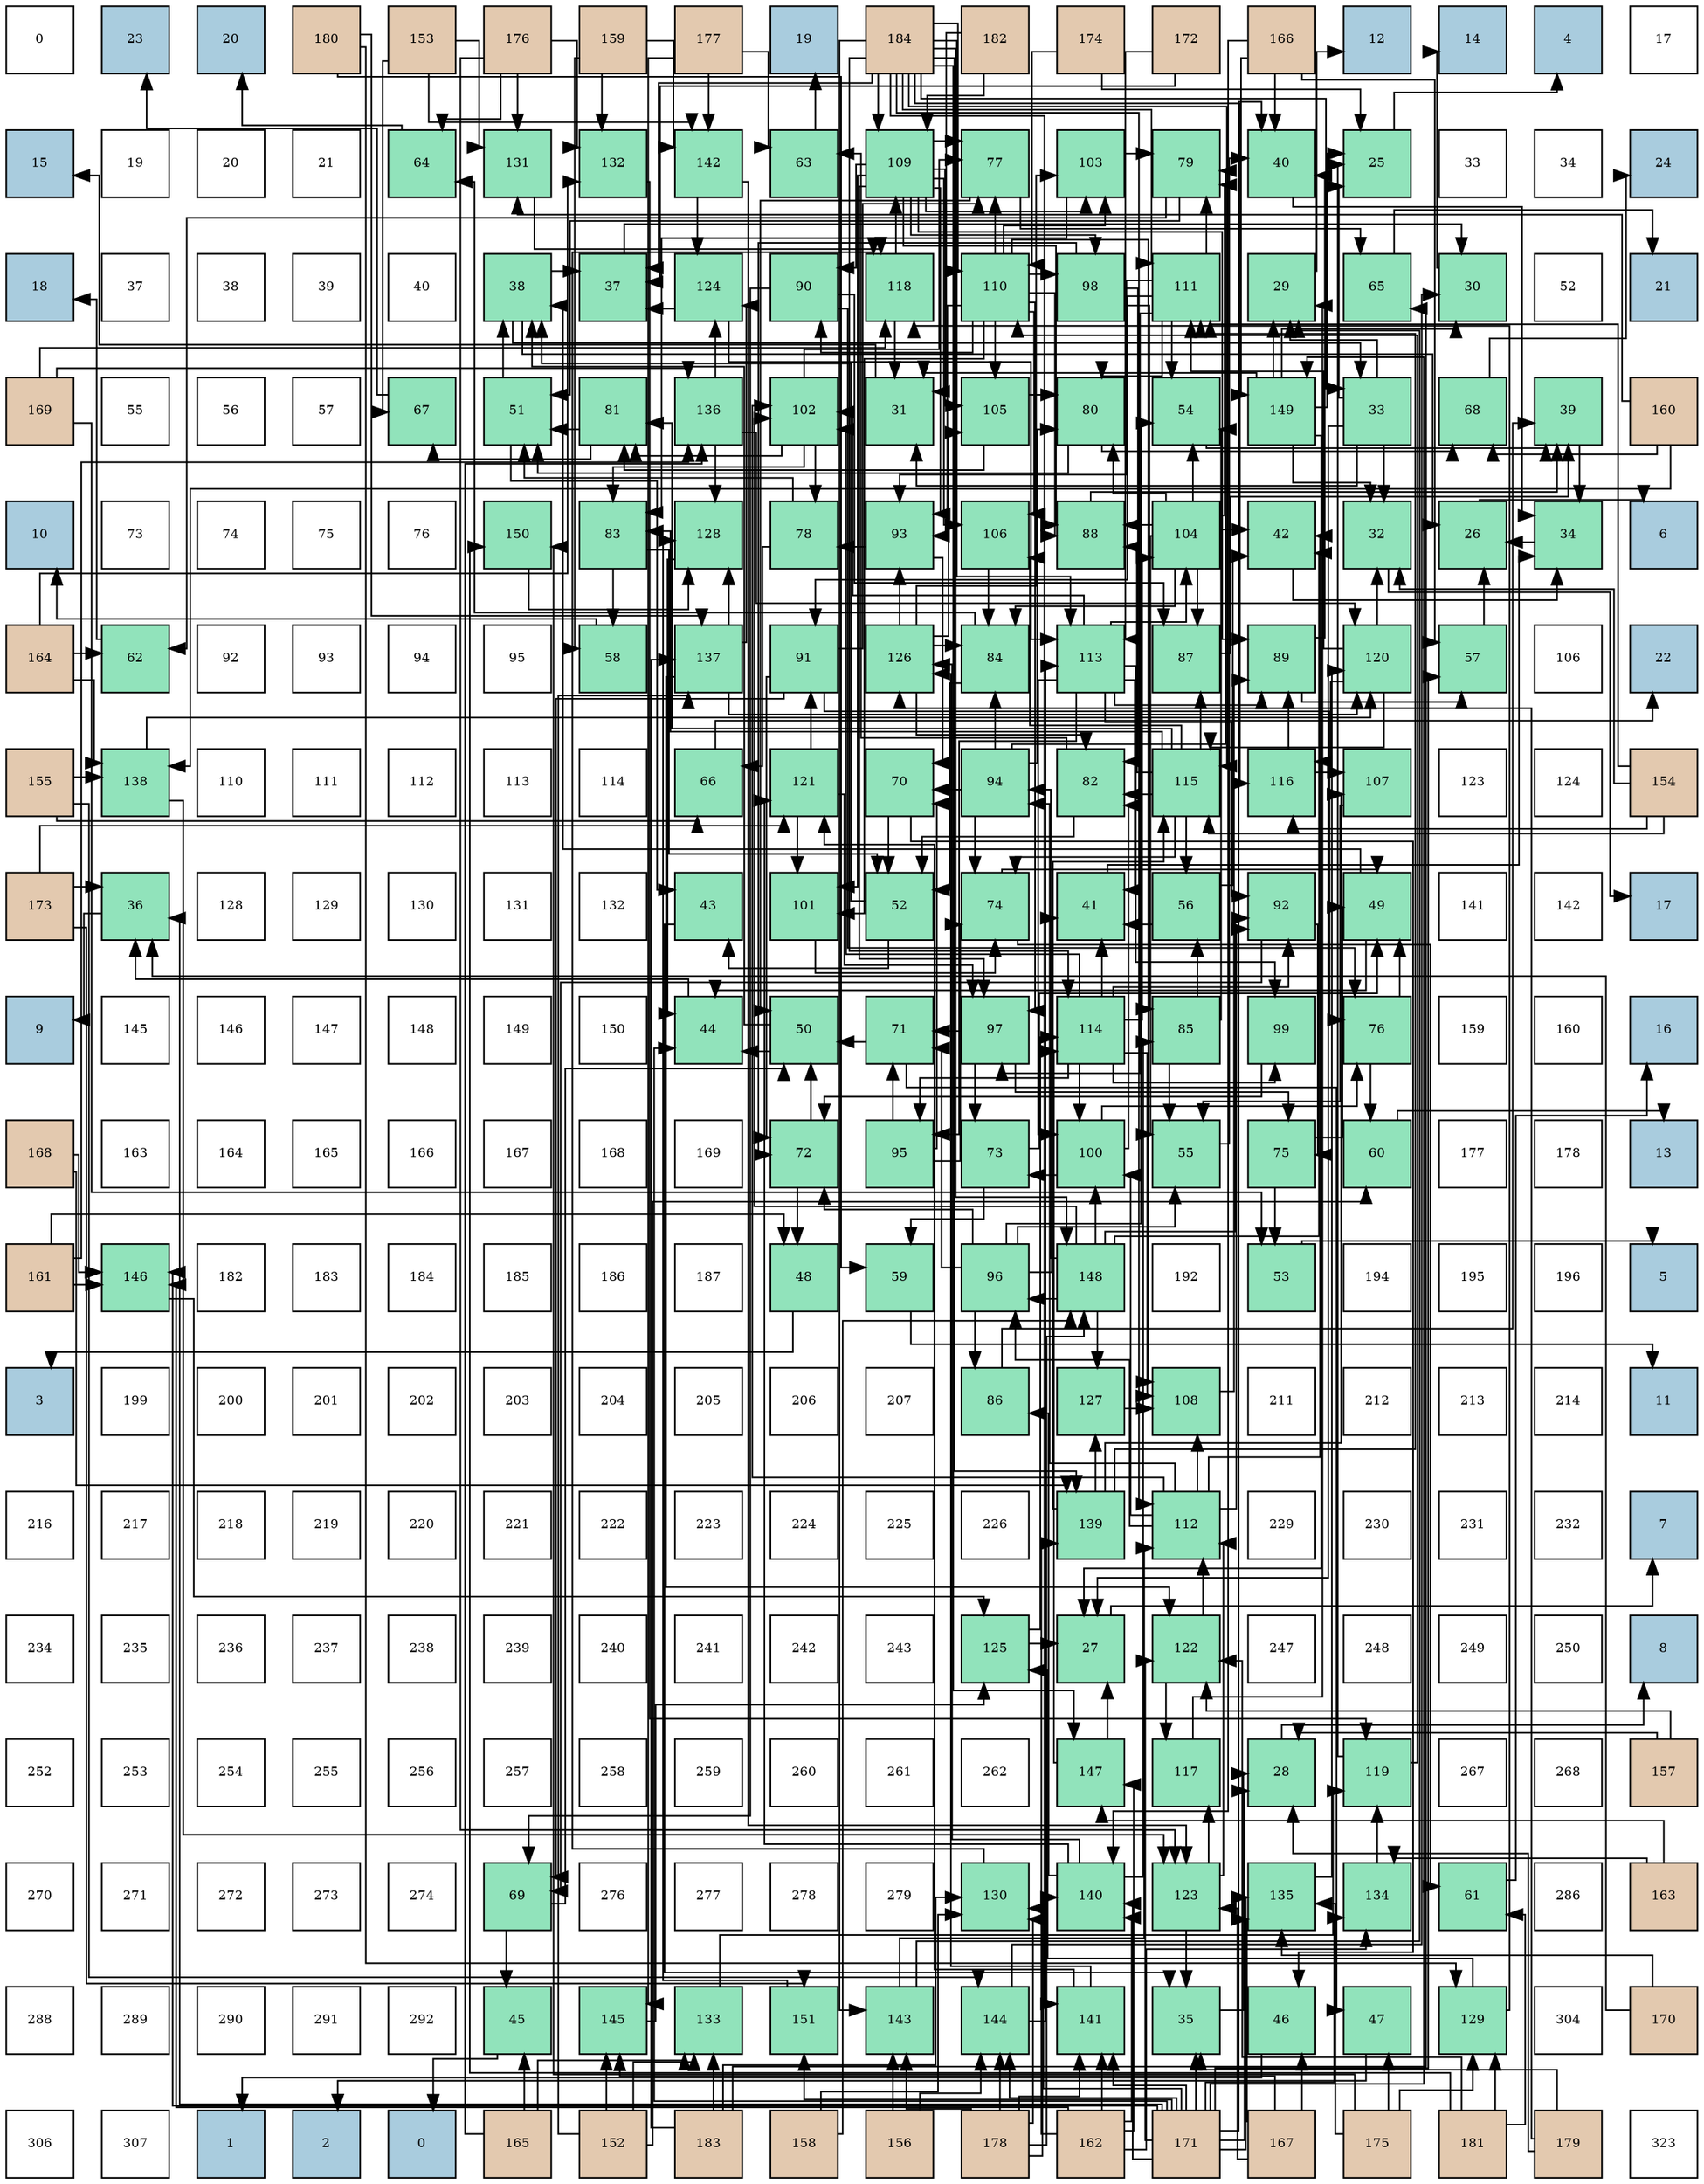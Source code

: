 digraph layout{
 rankdir=TB;
 splines=ortho;
 node [style=filled shape=square fixedsize=true width=0.6];
0[label="0", fontsize=8, fillcolor="#ffffff"];
1[label="23", fontsize=8, fillcolor="#a9ccde"];
2[label="20", fontsize=8, fillcolor="#a9ccde"];
3[label="180", fontsize=8, fillcolor="#e3c9af"];
4[label="153", fontsize=8, fillcolor="#e3c9af"];
5[label="176", fontsize=8, fillcolor="#e3c9af"];
6[label="159", fontsize=8, fillcolor="#e3c9af"];
7[label="177", fontsize=8, fillcolor="#e3c9af"];
8[label="19", fontsize=8, fillcolor="#a9ccde"];
9[label="184", fontsize=8, fillcolor="#e3c9af"];
10[label="182", fontsize=8, fillcolor="#e3c9af"];
11[label="174", fontsize=8, fillcolor="#e3c9af"];
12[label="172", fontsize=8, fillcolor="#e3c9af"];
13[label="166", fontsize=8, fillcolor="#e3c9af"];
14[label="12", fontsize=8, fillcolor="#a9ccde"];
15[label="14", fontsize=8, fillcolor="#a9ccde"];
16[label="4", fontsize=8, fillcolor="#a9ccde"];
17[label="17", fontsize=8, fillcolor="#ffffff"];
18[label="15", fontsize=8, fillcolor="#a9ccde"];
19[label="19", fontsize=8, fillcolor="#ffffff"];
20[label="20", fontsize=8, fillcolor="#ffffff"];
21[label="21", fontsize=8, fillcolor="#ffffff"];
22[label="64", fontsize=8, fillcolor="#91e3bb"];
23[label="131", fontsize=8, fillcolor="#91e3bb"];
24[label="132", fontsize=8, fillcolor="#91e3bb"];
25[label="142", fontsize=8, fillcolor="#91e3bb"];
26[label="63", fontsize=8, fillcolor="#91e3bb"];
27[label="109", fontsize=8, fillcolor="#91e3bb"];
28[label="77", fontsize=8, fillcolor="#91e3bb"];
29[label="103", fontsize=8, fillcolor="#91e3bb"];
30[label="79", fontsize=8, fillcolor="#91e3bb"];
31[label="40", fontsize=8, fillcolor="#91e3bb"];
32[label="25", fontsize=8, fillcolor="#91e3bb"];
33[label="33", fontsize=8, fillcolor="#ffffff"];
34[label="34", fontsize=8, fillcolor="#ffffff"];
35[label="24", fontsize=8, fillcolor="#a9ccde"];
36[label="18", fontsize=8, fillcolor="#a9ccde"];
37[label="37", fontsize=8, fillcolor="#ffffff"];
38[label="38", fontsize=8, fillcolor="#ffffff"];
39[label="39", fontsize=8, fillcolor="#ffffff"];
40[label="40", fontsize=8, fillcolor="#ffffff"];
41[label="38", fontsize=8, fillcolor="#91e3bb"];
42[label="37", fontsize=8, fillcolor="#91e3bb"];
43[label="124", fontsize=8, fillcolor="#91e3bb"];
44[label="90", fontsize=8, fillcolor="#91e3bb"];
45[label="118", fontsize=8, fillcolor="#91e3bb"];
46[label="110", fontsize=8, fillcolor="#91e3bb"];
47[label="98", fontsize=8, fillcolor="#91e3bb"];
48[label="111", fontsize=8, fillcolor="#91e3bb"];
49[label="29", fontsize=8, fillcolor="#91e3bb"];
50[label="65", fontsize=8, fillcolor="#91e3bb"];
51[label="30", fontsize=8, fillcolor="#91e3bb"];
52[label="52", fontsize=8, fillcolor="#ffffff"];
53[label="21", fontsize=8, fillcolor="#a9ccde"];
54[label="169", fontsize=8, fillcolor="#e3c9af"];
55[label="55", fontsize=8, fillcolor="#ffffff"];
56[label="56", fontsize=8, fillcolor="#ffffff"];
57[label="57", fontsize=8, fillcolor="#ffffff"];
58[label="67", fontsize=8, fillcolor="#91e3bb"];
59[label="51", fontsize=8, fillcolor="#91e3bb"];
60[label="81", fontsize=8, fillcolor="#91e3bb"];
61[label="136", fontsize=8, fillcolor="#91e3bb"];
62[label="102", fontsize=8, fillcolor="#91e3bb"];
63[label="31", fontsize=8, fillcolor="#91e3bb"];
64[label="105", fontsize=8, fillcolor="#91e3bb"];
65[label="80", fontsize=8, fillcolor="#91e3bb"];
66[label="54", fontsize=8, fillcolor="#91e3bb"];
67[label="149", fontsize=8, fillcolor="#91e3bb"];
68[label="33", fontsize=8, fillcolor="#91e3bb"];
69[label="68", fontsize=8, fillcolor="#91e3bb"];
70[label="39", fontsize=8, fillcolor="#91e3bb"];
71[label="160", fontsize=8, fillcolor="#e3c9af"];
72[label="10", fontsize=8, fillcolor="#a9ccde"];
73[label="73", fontsize=8, fillcolor="#ffffff"];
74[label="74", fontsize=8, fillcolor="#ffffff"];
75[label="75", fontsize=8, fillcolor="#ffffff"];
76[label="76", fontsize=8, fillcolor="#ffffff"];
77[label="150", fontsize=8, fillcolor="#91e3bb"];
78[label="83", fontsize=8, fillcolor="#91e3bb"];
79[label="128", fontsize=8, fillcolor="#91e3bb"];
80[label="78", fontsize=8, fillcolor="#91e3bb"];
81[label="93", fontsize=8, fillcolor="#91e3bb"];
82[label="106", fontsize=8, fillcolor="#91e3bb"];
83[label="88", fontsize=8, fillcolor="#91e3bb"];
84[label="104", fontsize=8, fillcolor="#91e3bb"];
85[label="42", fontsize=8, fillcolor="#91e3bb"];
86[label="32", fontsize=8, fillcolor="#91e3bb"];
87[label="26", fontsize=8, fillcolor="#91e3bb"];
88[label="34", fontsize=8, fillcolor="#91e3bb"];
89[label="6", fontsize=8, fillcolor="#a9ccde"];
90[label="164", fontsize=8, fillcolor="#e3c9af"];
91[label="62", fontsize=8, fillcolor="#91e3bb"];
92[label="92", fontsize=8, fillcolor="#ffffff"];
93[label="93", fontsize=8, fillcolor="#ffffff"];
94[label="94", fontsize=8, fillcolor="#ffffff"];
95[label="95", fontsize=8, fillcolor="#ffffff"];
96[label="58", fontsize=8, fillcolor="#91e3bb"];
97[label="137", fontsize=8, fillcolor="#91e3bb"];
98[label="91", fontsize=8, fillcolor="#91e3bb"];
99[label="126", fontsize=8, fillcolor="#91e3bb"];
100[label="84", fontsize=8, fillcolor="#91e3bb"];
101[label="113", fontsize=8, fillcolor="#91e3bb"];
102[label="87", fontsize=8, fillcolor="#91e3bb"];
103[label="89", fontsize=8, fillcolor="#91e3bb"];
104[label="120", fontsize=8, fillcolor="#91e3bb"];
105[label="57", fontsize=8, fillcolor="#91e3bb"];
106[label="106", fontsize=8, fillcolor="#ffffff"];
107[label="22", fontsize=8, fillcolor="#a9ccde"];
108[label="155", fontsize=8, fillcolor="#e3c9af"];
109[label="138", fontsize=8, fillcolor="#91e3bb"];
110[label="110", fontsize=8, fillcolor="#ffffff"];
111[label="111", fontsize=8, fillcolor="#ffffff"];
112[label="112", fontsize=8, fillcolor="#ffffff"];
113[label="113", fontsize=8, fillcolor="#ffffff"];
114[label="114", fontsize=8, fillcolor="#ffffff"];
115[label="66", fontsize=8, fillcolor="#91e3bb"];
116[label="121", fontsize=8, fillcolor="#91e3bb"];
117[label="70", fontsize=8, fillcolor="#91e3bb"];
118[label="94", fontsize=8, fillcolor="#91e3bb"];
119[label="82", fontsize=8, fillcolor="#91e3bb"];
120[label="115", fontsize=8, fillcolor="#91e3bb"];
121[label="116", fontsize=8, fillcolor="#91e3bb"];
122[label="107", fontsize=8, fillcolor="#91e3bb"];
123[label="123", fontsize=8, fillcolor="#ffffff"];
124[label="124", fontsize=8, fillcolor="#ffffff"];
125[label="154", fontsize=8, fillcolor="#e3c9af"];
126[label="173", fontsize=8, fillcolor="#e3c9af"];
127[label="36", fontsize=8, fillcolor="#91e3bb"];
128[label="128", fontsize=8, fillcolor="#ffffff"];
129[label="129", fontsize=8, fillcolor="#ffffff"];
130[label="130", fontsize=8, fillcolor="#ffffff"];
131[label="131", fontsize=8, fillcolor="#ffffff"];
132[label="132", fontsize=8, fillcolor="#ffffff"];
133[label="43", fontsize=8, fillcolor="#91e3bb"];
134[label="101", fontsize=8, fillcolor="#91e3bb"];
135[label="52", fontsize=8, fillcolor="#91e3bb"];
136[label="74", fontsize=8, fillcolor="#91e3bb"];
137[label="41", fontsize=8, fillcolor="#91e3bb"];
138[label="56", fontsize=8, fillcolor="#91e3bb"];
139[label="92", fontsize=8, fillcolor="#91e3bb"];
140[label="49", fontsize=8, fillcolor="#91e3bb"];
141[label="141", fontsize=8, fillcolor="#ffffff"];
142[label="142", fontsize=8, fillcolor="#ffffff"];
143[label="17", fontsize=8, fillcolor="#a9ccde"];
144[label="9", fontsize=8, fillcolor="#a9ccde"];
145[label="145", fontsize=8, fillcolor="#ffffff"];
146[label="146", fontsize=8, fillcolor="#ffffff"];
147[label="147", fontsize=8, fillcolor="#ffffff"];
148[label="148", fontsize=8, fillcolor="#ffffff"];
149[label="149", fontsize=8, fillcolor="#ffffff"];
150[label="150", fontsize=8, fillcolor="#ffffff"];
151[label="44", fontsize=8, fillcolor="#91e3bb"];
152[label="50", fontsize=8, fillcolor="#91e3bb"];
153[label="71", fontsize=8, fillcolor="#91e3bb"];
154[label="97", fontsize=8, fillcolor="#91e3bb"];
155[label="114", fontsize=8, fillcolor="#91e3bb"];
156[label="85", fontsize=8, fillcolor="#91e3bb"];
157[label="99", fontsize=8, fillcolor="#91e3bb"];
158[label="76", fontsize=8, fillcolor="#91e3bb"];
159[label="159", fontsize=8, fillcolor="#ffffff"];
160[label="160", fontsize=8, fillcolor="#ffffff"];
161[label="16", fontsize=8, fillcolor="#a9ccde"];
162[label="168", fontsize=8, fillcolor="#e3c9af"];
163[label="163", fontsize=8, fillcolor="#ffffff"];
164[label="164", fontsize=8, fillcolor="#ffffff"];
165[label="165", fontsize=8, fillcolor="#ffffff"];
166[label="166", fontsize=8, fillcolor="#ffffff"];
167[label="167", fontsize=8, fillcolor="#ffffff"];
168[label="168", fontsize=8, fillcolor="#ffffff"];
169[label="169", fontsize=8, fillcolor="#ffffff"];
170[label="72", fontsize=8, fillcolor="#91e3bb"];
171[label="95", fontsize=8, fillcolor="#91e3bb"];
172[label="73", fontsize=8, fillcolor="#91e3bb"];
173[label="100", fontsize=8, fillcolor="#91e3bb"];
174[label="55", fontsize=8, fillcolor="#91e3bb"];
175[label="75", fontsize=8, fillcolor="#91e3bb"];
176[label="60", fontsize=8, fillcolor="#91e3bb"];
177[label="177", fontsize=8, fillcolor="#ffffff"];
178[label="178", fontsize=8, fillcolor="#ffffff"];
179[label="13", fontsize=8, fillcolor="#a9ccde"];
180[label="161", fontsize=8, fillcolor="#e3c9af"];
181[label="146", fontsize=8, fillcolor="#91e3bb"];
182[label="182", fontsize=8, fillcolor="#ffffff"];
183[label="183", fontsize=8, fillcolor="#ffffff"];
184[label="184", fontsize=8, fillcolor="#ffffff"];
185[label="185", fontsize=8, fillcolor="#ffffff"];
186[label="186", fontsize=8, fillcolor="#ffffff"];
187[label="187", fontsize=8, fillcolor="#ffffff"];
188[label="48", fontsize=8, fillcolor="#91e3bb"];
189[label="59", fontsize=8, fillcolor="#91e3bb"];
190[label="96", fontsize=8, fillcolor="#91e3bb"];
191[label="148", fontsize=8, fillcolor="#91e3bb"];
192[label="192", fontsize=8, fillcolor="#ffffff"];
193[label="53", fontsize=8, fillcolor="#91e3bb"];
194[label="194", fontsize=8, fillcolor="#ffffff"];
195[label="195", fontsize=8, fillcolor="#ffffff"];
196[label="196", fontsize=8, fillcolor="#ffffff"];
197[label="5", fontsize=8, fillcolor="#a9ccde"];
198[label="3", fontsize=8, fillcolor="#a9ccde"];
199[label="199", fontsize=8, fillcolor="#ffffff"];
200[label="200", fontsize=8, fillcolor="#ffffff"];
201[label="201", fontsize=8, fillcolor="#ffffff"];
202[label="202", fontsize=8, fillcolor="#ffffff"];
203[label="203", fontsize=8, fillcolor="#ffffff"];
204[label="204", fontsize=8, fillcolor="#ffffff"];
205[label="205", fontsize=8, fillcolor="#ffffff"];
206[label="206", fontsize=8, fillcolor="#ffffff"];
207[label="207", fontsize=8, fillcolor="#ffffff"];
208[label="86", fontsize=8, fillcolor="#91e3bb"];
209[label="127", fontsize=8, fillcolor="#91e3bb"];
210[label="108", fontsize=8, fillcolor="#91e3bb"];
211[label="211", fontsize=8, fillcolor="#ffffff"];
212[label="212", fontsize=8, fillcolor="#ffffff"];
213[label="213", fontsize=8, fillcolor="#ffffff"];
214[label="214", fontsize=8, fillcolor="#ffffff"];
215[label="11", fontsize=8, fillcolor="#a9ccde"];
216[label="216", fontsize=8, fillcolor="#ffffff"];
217[label="217", fontsize=8, fillcolor="#ffffff"];
218[label="218", fontsize=8, fillcolor="#ffffff"];
219[label="219", fontsize=8, fillcolor="#ffffff"];
220[label="220", fontsize=8, fillcolor="#ffffff"];
221[label="221", fontsize=8, fillcolor="#ffffff"];
222[label="222", fontsize=8, fillcolor="#ffffff"];
223[label="223", fontsize=8, fillcolor="#ffffff"];
224[label="224", fontsize=8, fillcolor="#ffffff"];
225[label="225", fontsize=8, fillcolor="#ffffff"];
226[label="226", fontsize=8, fillcolor="#ffffff"];
227[label="139", fontsize=8, fillcolor="#91e3bb"];
228[label="112", fontsize=8, fillcolor="#91e3bb"];
229[label="229", fontsize=8, fillcolor="#ffffff"];
230[label="230", fontsize=8, fillcolor="#ffffff"];
231[label="231", fontsize=8, fillcolor="#ffffff"];
232[label="232", fontsize=8, fillcolor="#ffffff"];
233[label="7", fontsize=8, fillcolor="#a9ccde"];
234[label="234", fontsize=8, fillcolor="#ffffff"];
235[label="235", fontsize=8, fillcolor="#ffffff"];
236[label="236", fontsize=8, fillcolor="#ffffff"];
237[label="237", fontsize=8, fillcolor="#ffffff"];
238[label="238", fontsize=8, fillcolor="#ffffff"];
239[label="239", fontsize=8, fillcolor="#ffffff"];
240[label="240", fontsize=8, fillcolor="#ffffff"];
241[label="241", fontsize=8, fillcolor="#ffffff"];
242[label="242", fontsize=8, fillcolor="#ffffff"];
243[label="243", fontsize=8, fillcolor="#ffffff"];
244[label="125", fontsize=8, fillcolor="#91e3bb"];
245[label="27", fontsize=8, fillcolor="#91e3bb"];
246[label="122", fontsize=8, fillcolor="#91e3bb"];
247[label="247", fontsize=8, fillcolor="#ffffff"];
248[label="248", fontsize=8, fillcolor="#ffffff"];
249[label="249", fontsize=8, fillcolor="#ffffff"];
250[label="250", fontsize=8, fillcolor="#ffffff"];
251[label="8", fontsize=8, fillcolor="#a9ccde"];
252[label="252", fontsize=8, fillcolor="#ffffff"];
253[label="253", fontsize=8, fillcolor="#ffffff"];
254[label="254", fontsize=8, fillcolor="#ffffff"];
255[label="255", fontsize=8, fillcolor="#ffffff"];
256[label="256", fontsize=8, fillcolor="#ffffff"];
257[label="257", fontsize=8, fillcolor="#ffffff"];
258[label="258", fontsize=8, fillcolor="#ffffff"];
259[label="259", fontsize=8, fillcolor="#ffffff"];
260[label="260", fontsize=8, fillcolor="#ffffff"];
261[label="261", fontsize=8, fillcolor="#ffffff"];
262[label="262", fontsize=8, fillcolor="#ffffff"];
263[label="147", fontsize=8, fillcolor="#91e3bb"];
264[label="117", fontsize=8, fillcolor="#91e3bb"];
265[label="28", fontsize=8, fillcolor="#91e3bb"];
266[label="119", fontsize=8, fillcolor="#91e3bb"];
267[label="267", fontsize=8, fillcolor="#ffffff"];
268[label="268", fontsize=8, fillcolor="#ffffff"];
269[label="157", fontsize=8, fillcolor="#e3c9af"];
270[label="270", fontsize=8, fillcolor="#ffffff"];
271[label="271", fontsize=8, fillcolor="#ffffff"];
272[label="272", fontsize=8, fillcolor="#ffffff"];
273[label="273", fontsize=8, fillcolor="#ffffff"];
274[label="274", fontsize=8, fillcolor="#ffffff"];
275[label="69", fontsize=8, fillcolor="#91e3bb"];
276[label="276", fontsize=8, fillcolor="#ffffff"];
277[label="277", fontsize=8, fillcolor="#ffffff"];
278[label="278", fontsize=8, fillcolor="#ffffff"];
279[label="279", fontsize=8, fillcolor="#ffffff"];
280[label="130", fontsize=8, fillcolor="#91e3bb"];
281[label="140", fontsize=8, fillcolor="#91e3bb"];
282[label="123", fontsize=8, fillcolor="#91e3bb"];
283[label="135", fontsize=8, fillcolor="#91e3bb"];
284[label="134", fontsize=8, fillcolor="#91e3bb"];
285[label="61", fontsize=8, fillcolor="#91e3bb"];
286[label="286", fontsize=8, fillcolor="#ffffff"];
287[label="163", fontsize=8, fillcolor="#e3c9af"];
288[label="288", fontsize=8, fillcolor="#ffffff"];
289[label="289", fontsize=8, fillcolor="#ffffff"];
290[label="290", fontsize=8, fillcolor="#ffffff"];
291[label="291", fontsize=8, fillcolor="#ffffff"];
292[label="292", fontsize=8, fillcolor="#ffffff"];
293[label="45", fontsize=8, fillcolor="#91e3bb"];
294[label="145", fontsize=8, fillcolor="#91e3bb"];
295[label="133", fontsize=8, fillcolor="#91e3bb"];
296[label="151", fontsize=8, fillcolor="#91e3bb"];
297[label="143", fontsize=8, fillcolor="#91e3bb"];
298[label="144", fontsize=8, fillcolor="#91e3bb"];
299[label="141", fontsize=8, fillcolor="#91e3bb"];
300[label="35", fontsize=8, fillcolor="#91e3bb"];
301[label="46", fontsize=8, fillcolor="#91e3bb"];
302[label="47", fontsize=8, fillcolor="#91e3bb"];
303[label="129", fontsize=8, fillcolor="#91e3bb"];
304[label="304", fontsize=8, fillcolor="#ffffff"];
305[label="170", fontsize=8, fillcolor="#e3c9af"];
306[label="306", fontsize=8, fillcolor="#ffffff"];
307[label="307", fontsize=8, fillcolor="#ffffff"];
308[label="1", fontsize=8, fillcolor="#a9ccde"];
309[label="2", fontsize=8, fillcolor="#a9ccde"];
310[label="0", fontsize=8, fillcolor="#a9ccde"];
311[label="165", fontsize=8, fillcolor="#e3c9af"];
312[label="152", fontsize=8, fillcolor="#e3c9af"];
313[label="183", fontsize=8, fillcolor="#e3c9af"];
314[label="158", fontsize=8, fillcolor="#e3c9af"];
315[label="156", fontsize=8, fillcolor="#e3c9af"];
316[label="178", fontsize=8, fillcolor="#e3c9af"];
317[label="162", fontsize=8, fillcolor="#e3c9af"];
318[label="171", fontsize=8, fillcolor="#e3c9af"];
319[label="167", fontsize=8, fillcolor="#e3c9af"];
320[label="175", fontsize=8, fillcolor="#e3c9af"];
321[label="181", fontsize=8, fillcolor="#e3c9af"];
322[label="179", fontsize=8, fillcolor="#e3c9af"];
323[label="323", fontsize=8, fillcolor="#ffffff"];
edge [constraint=false, style=vis];32 -> 16;
87 -> 89;
245 -> 233;
265 -> 251;
49 -> 14;
51 -> 15;
63 -> 18;
86 -> 143;
68 -> 32;
68 -> 245;
68 -> 49;
68 -> 63;
68 -> 86;
88 -> 87;
300 -> 265;
127 -> 144;
42 -> 51;
41 -> 87;
41 -> 68;
41 -> 42;
70 -> 88;
31 -> 88;
137 -> 88;
85 -> 88;
133 -> 300;
151 -> 127;
293 -> 310;
301 -> 308;
302 -> 309;
188 -> 198;
140 -> 41;
140 -> 151;
152 -> 41;
152 -> 151;
59 -> 41;
59 -> 133;
135 -> 41;
135 -> 133;
193 -> 197;
66 -> 70;
174 -> 31;
138 -> 137;
138 -> 85;
105 -> 87;
96 -> 72;
189 -> 215;
176 -> 179;
285 -> 161;
91 -> 36;
26 -> 8;
22 -> 2;
50 -> 53;
115 -> 107;
58 -> 1;
69 -> 35;
275 -> 293;
275 -> 152;
117 -> 301;
117 -> 135;
153 -> 302;
153 -> 152;
170 -> 188;
170 -> 152;
172 -> 140;
172 -> 189;
136 -> 140;
136 -> 285;
175 -> 140;
175 -> 193;
158 -> 140;
158 -> 176;
28 -> 152;
28 -> 50;
80 -> 59;
80 -> 115;
30 -> 59;
30 -> 91;
65 -> 59;
65 -> 69;
60 -> 59;
60 -> 58;
119 -> 135;
119 -> 26;
78 -> 135;
78 -> 96;
100 -> 135;
100 -> 22;
156 -> 66;
156 -> 174;
156 -> 138;
208 -> 70;
102 -> 70;
83 -> 70;
103 -> 31;
103 -> 105;
44 -> 275;
44 -> 158;
44 -> 102;
98 -> 275;
98 -> 170;
98 -> 158;
98 -> 28;
139 -> 275;
139 -> 175;
81 -> 117;
81 -> 80;
118 -> 117;
118 -> 136;
118 -> 30;
118 -> 65;
118 -> 100;
171 -> 117;
171 -> 153;
171 -> 136;
190 -> 137;
190 -> 66;
190 -> 174;
190 -> 153;
190 -> 170;
190 -> 208;
154 -> 153;
154 -> 172;
154 -> 175;
47 -> 170;
47 -> 119;
47 -> 156;
157 -> 170;
173 -> 172;
173 -> 158;
173 -> 119;
134 -> 136;
62 -> 28;
62 -> 80;
62 -> 60;
62 -> 78;
29 -> 30;
29 -> 78;
84 -> 85;
84 -> 66;
84 -> 174;
84 -> 30;
84 -> 65;
84 -> 100;
84 -> 102;
84 -> 83;
64 -> 65;
64 -> 60;
82 -> 100;
122 -> 174;
210 -> 103;
27 -> 28;
27 -> 83;
27 -> 103;
27 -> 44;
27 -> 81;
27 -> 154;
27 -> 47;
27 -> 134;
27 -> 29;
27 -> 64;
27 -> 82;
46 -> 28;
46 -> 83;
46 -> 44;
46 -> 81;
46 -> 154;
46 -> 47;
46 -> 134;
46 -> 29;
46 -> 64;
46 -> 82;
46 -> 210;
48 -> 66;
48 -> 30;
48 -> 65;
48 -> 98;
48 -> 81;
48 -> 154;
228 -> 85;
228 -> 139;
228 -> 118;
228 -> 190;
228 -> 173;
228 -> 62;
228 -> 210;
101 -> 137;
101 -> 103;
101 -> 139;
101 -> 171;
101 -> 157;
101 -> 173;
101 -> 62;
101 -> 84;
155 -> 137;
155 -> 139;
155 -> 171;
155 -> 157;
155 -> 173;
155 -> 62;
155 -> 84;
155 -> 210;
120 -> 138;
120 -> 136;
120 -> 60;
120 -> 119;
120 -> 78;
120 -> 102;
120 -> 83;
120 -> 82;
121 -> 103;
121 -> 122;
264 -> 49;
45 -> 63;
45 -> 27;
266 -> 32;
266 -> 46;
104 -> 86;
104 -> 48;
104 -> 120;
104 -> 121;
116 -> 98;
116 -> 154;
116 -> 134;
246 -> 228;
246 -> 264;
282 -> 300;
282 -> 228;
282 -> 264;
43 -> 42;
43 -> 101;
244 -> 245;
244 -> 155;
99 -> 119;
99 -> 100;
99 -> 81;
99 -> 29;
99 -> 64;
209 -> 210;
79 -> 151;
303 -> 45;
303 -> 244;
280 -> 45;
23 -> 45;
24 -> 266;
295 -> 266;
284 -> 266;
283 -> 104;
61 -> 104;
61 -> 43;
61 -> 79;
97 -> 104;
97 -> 246;
97 -> 43;
97 -> 79;
109 -> 104;
109 -> 282;
227 -> 122;
227 -> 48;
227 -> 120;
227 -> 209;
281 -> 156;
281 -> 208;
281 -> 116;
281 -> 99;
299 -> 116;
299 -> 99;
25 -> 282;
25 -> 43;
297 -> 49;
297 -> 228;
298 -> 51;
298 -> 101;
294 -> 244;
181 -> 244;
263 -> 245;
263 -> 155;
191 -> 85;
191 -> 139;
191 -> 118;
191 -> 190;
191 -> 173;
191 -> 62;
191 -> 209;
67 -> 32;
67 -> 245;
67 -> 49;
67 -> 51;
67 -> 63;
67 -> 86;
77 -> 79;
296 -> 79;
312 -> 176;
312 -> 295;
312 -> 97;
312 -> 294;
4 -> 58;
4 -> 23;
4 -> 25;
125 -> 86;
125 -> 48;
125 -> 120;
125 -> 121;
108 -> 115;
108 -> 109;
108 -> 298;
315 -> 297;
315 -> 298;
269 -> 265;
269 -> 246;
314 -> 280;
314 -> 191;
6 -> 96;
6 -> 24;
6 -> 25;
71 -> 69;
71 -> 23;
71 -> 109;
180 -> 188;
180 -> 61;
180 -> 181;
317 -> 284;
317 -> 227;
317 -> 281;
317 -> 299;
317 -> 181;
317 -> 263;
287 -> 284;
287 -> 263;
90 -> 91;
90 -> 24;
90 -> 109;
311 -> 293;
311 -> 295;
311 -> 61;
13 -> 31;
13 -> 105;
13 -> 281;
13 -> 67;
319 -> 301;
319 -> 282;
319 -> 283;
319 -> 294;
162 -> 227;
162 -> 181;
54 -> 193;
54 -> 45;
54 -> 61;
305 -> 127;
305 -> 283;
318 -> 265;
318 -> 300;
318 -> 127;
318 -> 31;
318 -> 151;
318 -> 105;
318 -> 246;
318 -> 280;
318 -> 284;
318 -> 283;
318 -> 281;
318 -> 299;
318 -> 298;
318 -> 181;
318 -> 67;
318 -> 296;
12 -> 42;
12 -> 101;
126 -> 127;
126 -> 116;
126 -> 296;
11 -> 32;
11 -> 46;
320 -> 302;
320 -> 303;
320 -> 283;
320 -> 77;
5 -> 22;
5 -> 282;
5 -> 23;
5 -> 24;
7 -> 26;
7 -> 25;
7 -> 294;
316 -> 280;
316 -> 281;
316 -> 299;
316 -> 297;
316 -> 298;
316 -> 191;
322 -> 265;
322 -> 300;
322 -> 99;
3 -> 189;
3 -> 303;
3 -> 97;
321 -> 285;
321 -> 246;
321 -> 303;
321 -> 77;
10 -> 63;
10 -> 27;
313 -> 50;
313 -> 280;
313 -> 295;
313 -> 97;
9 -> 68;
9 -> 42;
9 -> 27;
9 -> 46;
9 -> 48;
9 -> 228;
9 -> 101;
9 -> 155;
9 -> 120;
9 -> 121;
9 -> 227;
9 -> 299;
9 -> 297;
9 -> 263;
9 -> 191;
edge [constraint=true, style=invis];
0 -> 18 -> 36 -> 54 -> 72 -> 90 -> 108 -> 126 -> 144 -> 162 -> 180 -> 198 -> 216 -> 234 -> 252 -> 270 -> 288 -> 306;
1 -> 19 -> 37 -> 55 -> 73 -> 91 -> 109 -> 127 -> 145 -> 163 -> 181 -> 199 -> 217 -> 235 -> 253 -> 271 -> 289 -> 307;
2 -> 20 -> 38 -> 56 -> 74 -> 92 -> 110 -> 128 -> 146 -> 164 -> 182 -> 200 -> 218 -> 236 -> 254 -> 272 -> 290 -> 308;
3 -> 21 -> 39 -> 57 -> 75 -> 93 -> 111 -> 129 -> 147 -> 165 -> 183 -> 201 -> 219 -> 237 -> 255 -> 273 -> 291 -> 309;
4 -> 22 -> 40 -> 58 -> 76 -> 94 -> 112 -> 130 -> 148 -> 166 -> 184 -> 202 -> 220 -> 238 -> 256 -> 274 -> 292 -> 310;
5 -> 23 -> 41 -> 59 -> 77 -> 95 -> 113 -> 131 -> 149 -> 167 -> 185 -> 203 -> 221 -> 239 -> 257 -> 275 -> 293 -> 311;
6 -> 24 -> 42 -> 60 -> 78 -> 96 -> 114 -> 132 -> 150 -> 168 -> 186 -> 204 -> 222 -> 240 -> 258 -> 276 -> 294 -> 312;
7 -> 25 -> 43 -> 61 -> 79 -> 97 -> 115 -> 133 -> 151 -> 169 -> 187 -> 205 -> 223 -> 241 -> 259 -> 277 -> 295 -> 313;
8 -> 26 -> 44 -> 62 -> 80 -> 98 -> 116 -> 134 -> 152 -> 170 -> 188 -> 206 -> 224 -> 242 -> 260 -> 278 -> 296 -> 314;
9 -> 27 -> 45 -> 63 -> 81 -> 99 -> 117 -> 135 -> 153 -> 171 -> 189 -> 207 -> 225 -> 243 -> 261 -> 279 -> 297 -> 315;
10 -> 28 -> 46 -> 64 -> 82 -> 100 -> 118 -> 136 -> 154 -> 172 -> 190 -> 208 -> 226 -> 244 -> 262 -> 280 -> 298 -> 316;
11 -> 29 -> 47 -> 65 -> 83 -> 101 -> 119 -> 137 -> 155 -> 173 -> 191 -> 209 -> 227 -> 245 -> 263 -> 281 -> 299 -> 317;
12 -> 30 -> 48 -> 66 -> 84 -> 102 -> 120 -> 138 -> 156 -> 174 -> 192 -> 210 -> 228 -> 246 -> 264 -> 282 -> 300 -> 318;
13 -> 31 -> 49 -> 67 -> 85 -> 103 -> 121 -> 139 -> 157 -> 175 -> 193 -> 211 -> 229 -> 247 -> 265 -> 283 -> 301 -> 319;
14 -> 32 -> 50 -> 68 -> 86 -> 104 -> 122 -> 140 -> 158 -> 176 -> 194 -> 212 -> 230 -> 248 -> 266 -> 284 -> 302 -> 320;
15 -> 33 -> 51 -> 69 -> 87 -> 105 -> 123 -> 141 -> 159 -> 177 -> 195 -> 213 -> 231 -> 249 -> 267 -> 285 -> 303 -> 321;
16 -> 34 -> 52 -> 70 -> 88 -> 106 -> 124 -> 142 -> 160 -> 178 -> 196 -> 214 -> 232 -> 250 -> 268 -> 286 -> 304 -> 322;
17 -> 35 -> 53 -> 71 -> 89 -> 107 -> 125 -> 143 -> 161 -> 179 -> 197 -> 215 -> 233 -> 251 -> 269 -> 287 -> 305 -> 323;
rank = same {0 -> 1 -> 2 -> 3 -> 4 -> 5 -> 6 -> 7 -> 8 -> 9 -> 10 -> 11 -> 12 -> 13 -> 14 -> 15 -> 16 -> 17};
rank = same {18 -> 19 -> 20 -> 21 -> 22 -> 23 -> 24 -> 25 -> 26 -> 27 -> 28 -> 29 -> 30 -> 31 -> 32 -> 33 -> 34 -> 35};
rank = same {36 -> 37 -> 38 -> 39 -> 40 -> 41 -> 42 -> 43 -> 44 -> 45 -> 46 -> 47 -> 48 -> 49 -> 50 -> 51 -> 52 -> 53};
rank = same {54 -> 55 -> 56 -> 57 -> 58 -> 59 -> 60 -> 61 -> 62 -> 63 -> 64 -> 65 -> 66 -> 67 -> 68 -> 69 -> 70 -> 71};
rank = same {72 -> 73 -> 74 -> 75 -> 76 -> 77 -> 78 -> 79 -> 80 -> 81 -> 82 -> 83 -> 84 -> 85 -> 86 -> 87 -> 88 -> 89};
rank = same {90 -> 91 -> 92 -> 93 -> 94 -> 95 -> 96 -> 97 -> 98 -> 99 -> 100 -> 101 -> 102 -> 103 -> 104 -> 105 -> 106 -> 107};
rank = same {108 -> 109 -> 110 -> 111 -> 112 -> 113 -> 114 -> 115 -> 116 -> 117 -> 118 -> 119 -> 120 -> 121 -> 122 -> 123 -> 124 -> 125};
rank = same {126 -> 127 -> 128 -> 129 -> 130 -> 131 -> 132 -> 133 -> 134 -> 135 -> 136 -> 137 -> 138 -> 139 -> 140 -> 141 -> 142 -> 143};
rank = same {144 -> 145 -> 146 -> 147 -> 148 -> 149 -> 150 -> 151 -> 152 -> 153 -> 154 -> 155 -> 156 -> 157 -> 158 -> 159 -> 160 -> 161};
rank = same {162 -> 163 -> 164 -> 165 -> 166 -> 167 -> 168 -> 169 -> 170 -> 171 -> 172 -> 173 -> 174 -> 175 -> 176 -> 177 -> 178 -> 179};
rank = same {180 -> 181 -> 182 -> 183 -> 184 -> 185 -> 186 -> 187 -> 188 -> 189 -> 190 -> 191 -> 192 -> 193 -> 194 -> 195 -> 196 -> 197};
rank = same {198 -> 199 -> 200 -> 201 -> 202 -> 203 -> 204 -> 205 -> 206 -> 207 -> 208 -> 209 -> 210 -> 211 -> 212 -> 213 -> 214 -> 215};
rank = same {216 -> 217 -> 218 -> 219 -> 220 -> 221 -> 222 -> 223 -> 224 -> 225 -> 226 -> 227 -> 228 -> 229 -> 230 -> 231 -> 232 -> 233};
rank = same {234 -> 235 -> 236 -> 237 -> 238 -> 239 -> 240 -> 241 -> 242 -> 243 -> 244 -> 245 -> 246 -> 247 -> 248 -> 249 -> 250 -> 251};
rank = same {252 -> 253 -> 254 -> 255 -> 256 -> 257 -> 258 -> 259 -> 260 -> 261 -> 262 -> 263 -> 264 -> 265 -> 266 -> 267 -> 268 -> 269};
rank = same {270 -> 271 -> 272 -> 273 -> 274 -> 275 -> 276 -> 277 -> 278 -> 279 -> 280 -> 281 -> 282 -> 283 -> 284 -> 285 -> 286 -> 287};
rank = same {288 -> 289 -> 290 -> 291 -> 292 -> 293 -> 294 -> 295 -> 296 -> 297 -> 298 -> 299 -> 300 -> 301 -> 302 -> 303 -> 304 -> 305};
rank = same {306 -> 307 -> 308 -> 309 -> 310 -> 311 -> 312 -> 313 -> 314 -> 315 -> 316 -> 317 -> 318 -> 319 -> 320 -> 321 -> 322 -> 323};
}